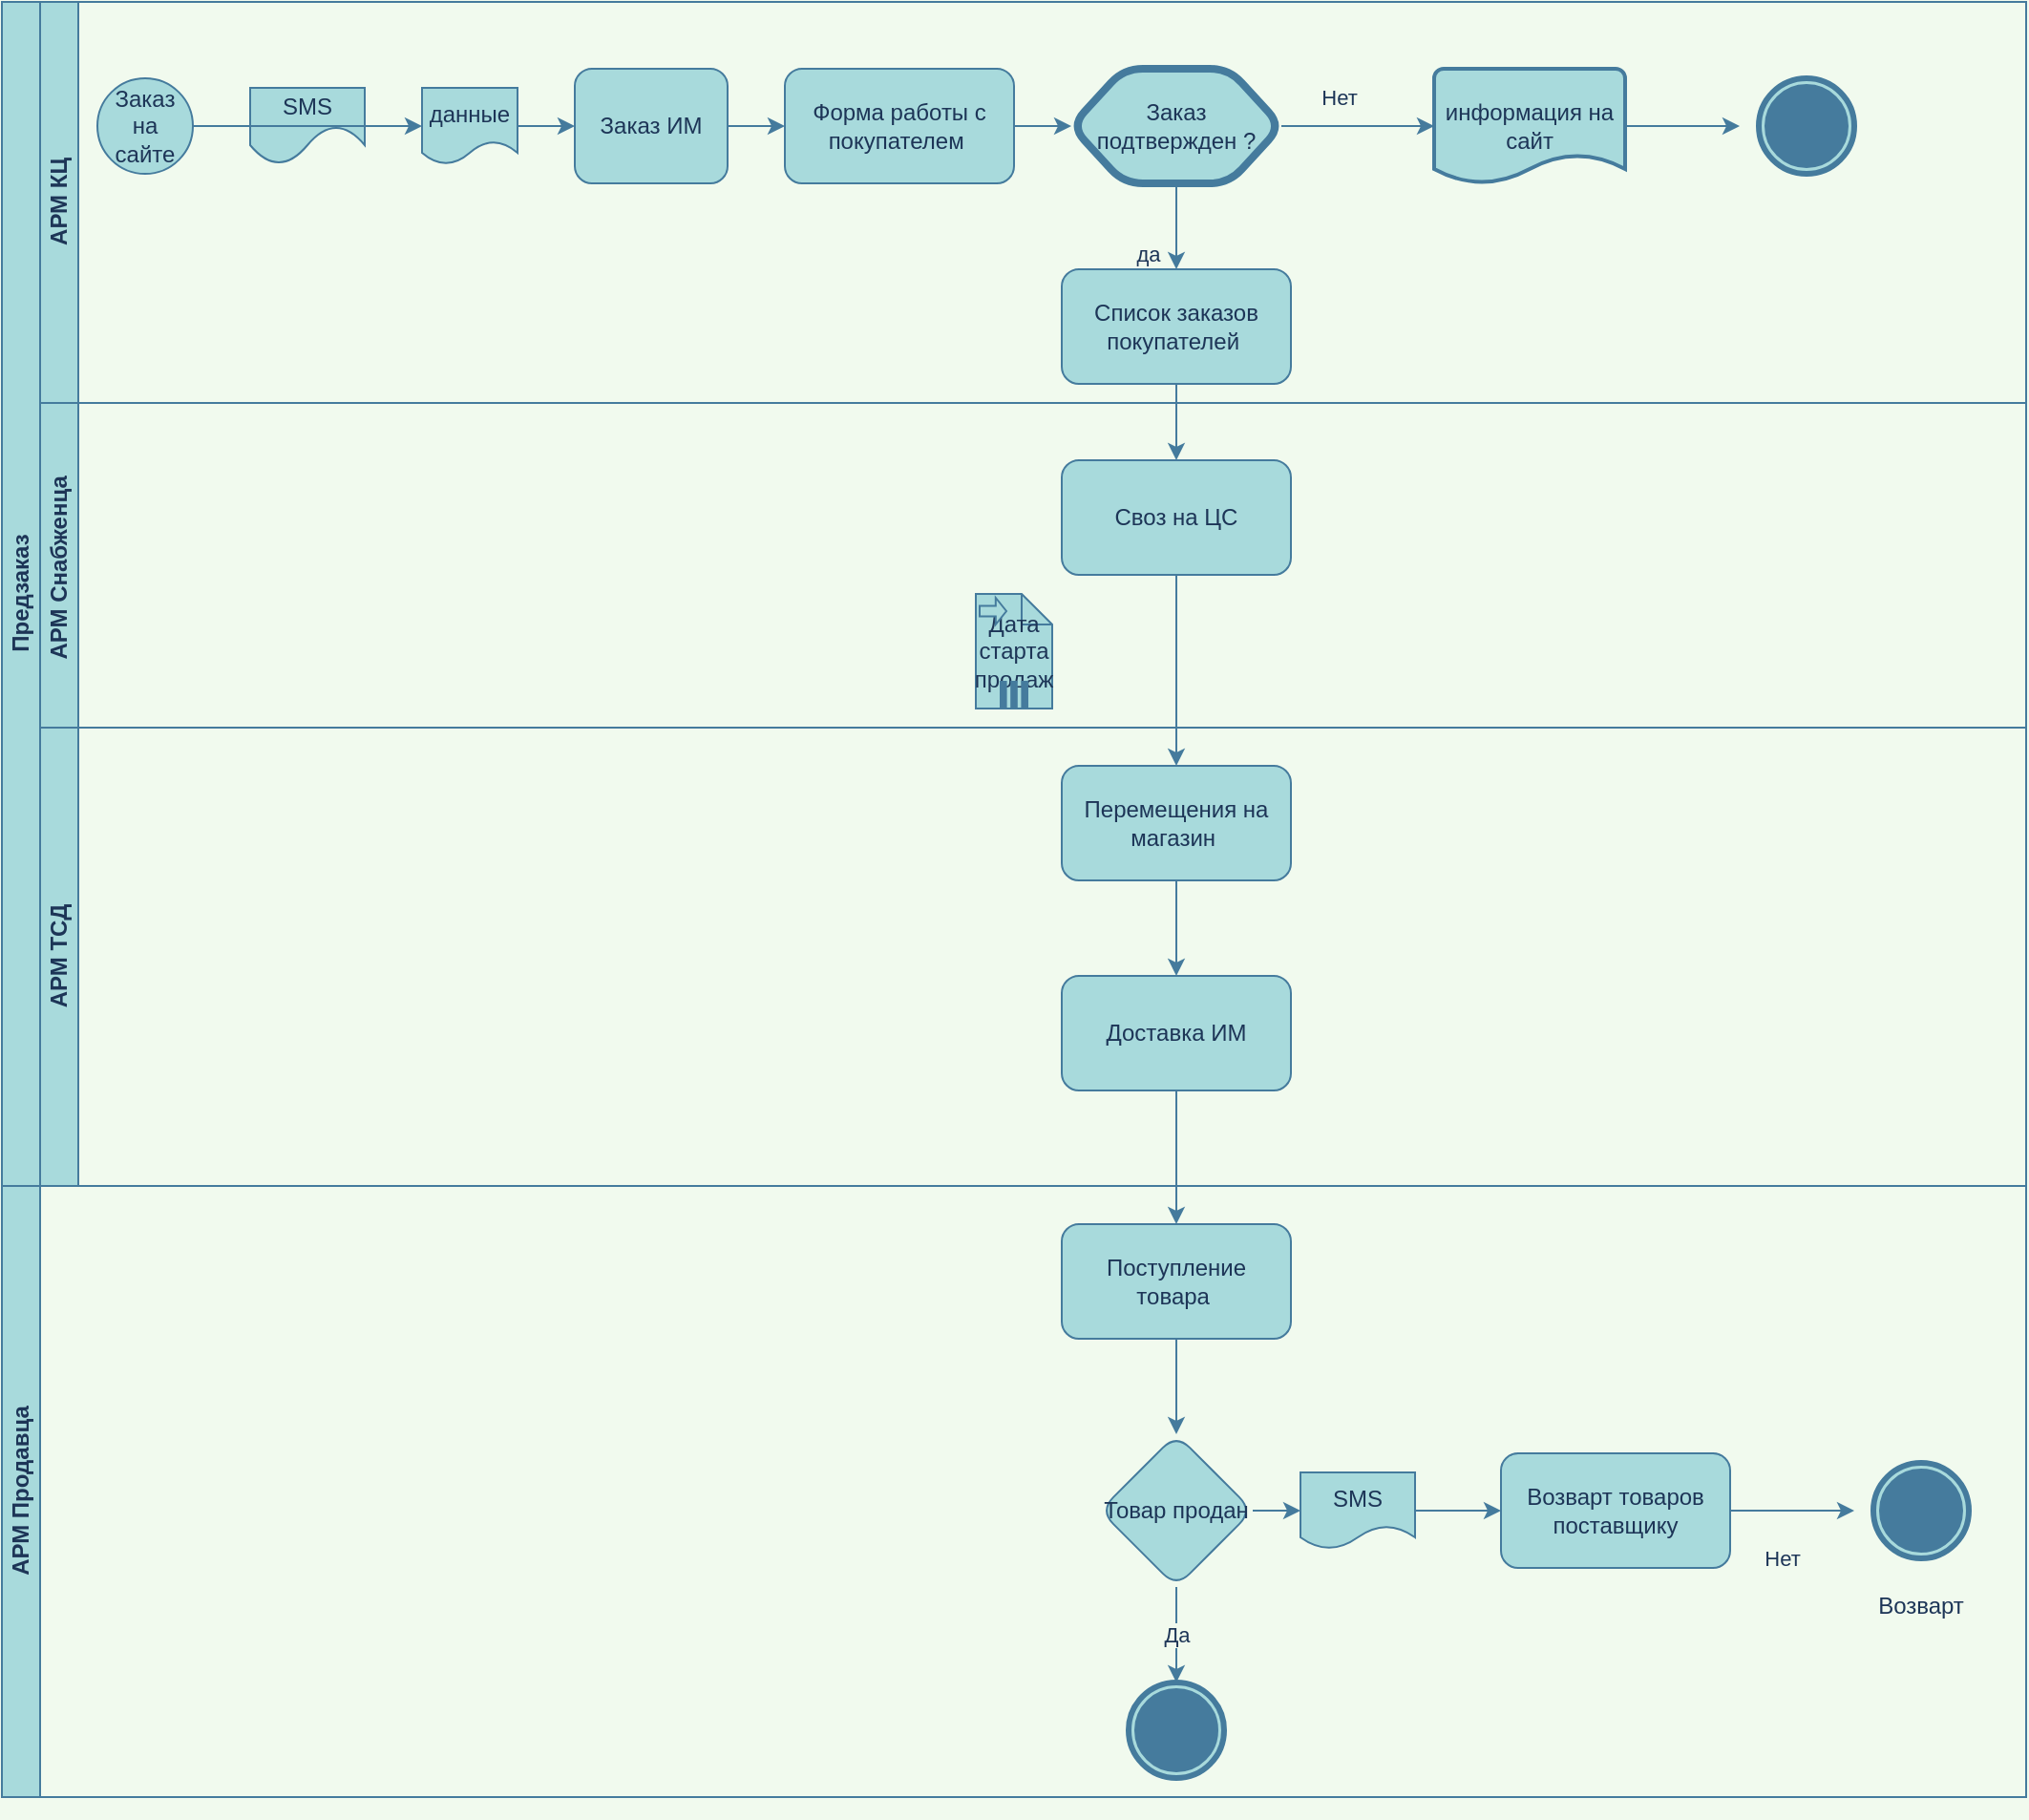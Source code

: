 <mxfile version="13.6.0" type="github">
  <diagram id="prtHgNgQTEPvFCAcTncT" name="Page-1">
    <mxGraphModel dx="609" dy="303" grid="1" gridSize="10" guides="1" tooltips="1" connect="1" arrows="1" fold="1" page="1" pageScale="1" pageWidth="827" pageHeight="1169" background="#F1FAEE" math="0" shadow="0">
      <root>
        <mxCell id="0" />
        <mxCell id="1" parent="0" />
        <mxCell id="dNxyNK7c78bLwvsdeMH5-19" value="Предзаказ&lt;br&gt;" style="swimlane;html=1;childLayout=stackLayout;resizeParent=1;resizeParentMax=0;horizontal=0;startSize=20;horizontalStack=0;fillColor=#A8DADC;strokeColor=#457B9D;fontColor=#1D3557;" parent="1" vertex="1">
          <mxGeometry x="110" y="200" width="1060" height="620" as="geometry">
            <mxRectangle x="80" y="120" width="30" height="80" as="alternateBounds" />
          </mxGeometry>
        </mxCell>
        <mxCell id="dNxyNK7c78bLwvsdeMH5-20" value="АРМ КЦ" style="swimlane;html=1;startSize=20;horizontal=0;fillColor=#A8DADC;strokeColor=#457B9D;fontColor=#1D3557;" parent="dNxyNK7c78bLwvsdeMH5-19" vertex="1">
          <mxGeometry x="20" width="1040" height="210" as="geometry" />
        </mxCell>
        <mxCell id="dNxyNK7c78bLwvsdeMH5-25" value="" style="edgeStyle=orthogonalEdgeStyle;rounded=0;orthogonalLoop=1;jettySize=auto;html=1;strokeColor=#457B9D;fontColor=#1D3557;labelBackgroundColor=#F1FAEE;" parent="dNxyNK7c78bLwvsdeMH5-20" source="l-QhswC7FGs499EKS-Dz-24" target="dNxyNK7c78bLwvsdeMH5-24" edge="1">
          <mxGeometry relative="1" as="geometry" />
        </mxCell>
        <mxCell id="l-QhswC7FGs499EKS-Dz-10" value="да" style="edgeStyle=orthogonalEdgeStyle;rounded=0;orthogonalLoop=1;jettySize=auto;html=1;entryX=0.5;entryY=0;entryDx=0;entryDy=0;strokeColor=#457B9D;fontColor=#1D3557;labelBackgroundColor=#F1FAEE;" parent="dNxyNK7c78bLwvsdeMH5-20" source="l-QhswC7FGs499EKS-Dz-3" target="l-QhswC7FGs499EKS-Dz-9" edge="1">
          <mxGeometry x="0.636" y="-15" relative="1" as="geometry">
            <mxPoint as="offset" />
          </mxGeometry>
        </mxCell>
        <mxCell id="t7CH6fMRdoAm_vhYNOzl-9" value="&lt;font color=&quot;#000000&quot;&gt;&lt;br&gt;&lt;/font&gt;" style="shape=mxgraph.bpmn.shape;html=1;verticalLabelPosition=bottom;verticalAlign=top;align=center;perimeter=ellipsePerimeter;outlineConnect=0;outline=end;symbol=terminate;rounded=0;sketch=0;fillColor=#A8DADC;strokeColor=#457B9D;fontColor=#1D3557;" vertex="1" parent="dNxyNK7c78bLwvsdeMH5-20">
          <mxGeometry x="900" y="40" width="50" height="50" as="geometry" />
        </mxCell>
        <mxCell id="dNxyNK7c78bLwvsdeMH5-24" value="Заказ ИМ" style="rounded=1;whiteSpace=wrap;html=1;fontFamily=Helvetica;fontSize=12;align=center;fillColor=#A8DADC;strokeColor=#457B9D;fontColor=#1D3557;" parent="dNxyNK7c78bLwvsdeMH5-20" vertex="1">
          <mxGeometry x="280" y="35" width="80" height="60" as="geometry" />
        </mxCell>
        <mxCell id="l-QhswC7FGs499EKS-Dz-3" value="Заказ подтвержден ?" style="shape=hexagon;html=1;whiteSpace=wrap;perimeter=hexagonPerimeter;strokeWidth=4;rounded=1;fillColor=#A8DADC;strokeColor=#457B9D;fontColor=#1D3557;" parent="dNxyNK7c78bLwvsdeMH5-20" vertex="1">
          <mxGeometry x="540" y="35" width="110" height="60" as="geometry" />
        </mxCell>
        <mxCell id="dNxyNK7c78bLwvsdeMH5-23" value="Заказ на сайте" style="ellipse;whiteSpace=wrap;html=1;fillColor=#A8DADC;strokeColor=#457B9D;fontColor=#1D3557;" parent="dNxyNK7c78bLwvsdeMH5-20" vertex="1">
          <mxGeometry x="30" y="40" width="50" height="50" as="geometry" />
        </mxCell>
        <mxCell id="l-QhswC7FGs499EKS-Dz-22" value="" style="endArrow=classic;html=1;entryX=0;entryY=0.5;entryDx=0;entryDy=0;strokeColor=#457B9D;fontColor=#1D3557;labelBackgroundColor=#F1FAEE;" parent="dNxyNK7c78bLwvsdeMH5-20" source="l-QhswC7FGs499EKS-Dz-81" target="l-QhswC7FGs499EKS-Dz-3" edge="1">
          <mxGeometry width="50" height="50" relative="1" as="geometry">
            <mxPoint x="120" y="-5" as="sourcePoint" />
            <mxPoint x="470.711" y="185" as="targetPoint" />
          </mxGeometry>
        </mxCell>
        <mxCell id="l-QhswC7FGs499EKS-Dz-7" style="edgeStyle=orthogonalEdgeStyle;rounded=0;orthogonalLoop=1;jettySize=auto;html=1;exitX=1;exitY=0.5;exitDx=0;exitDy=0;entryX=0;entryY=0.5;entryDx=0;entryDy=0;strokeColor=#457B9D;fontColor=#1D3557;labelBackgroundColor=#F1FAEE;" parent="dNxyNK7c78bLwvsdeMH5-20" edge="1">
          <mxGeometry relative="1" as="geometry">
            <mxPoint x="590" y="64.811" as="sourcePoint" />
            <mxPoint x="590" y="65" as="targetPoint" />
          </mxGeometry>
        </mxCell>
        <mxCell id="l-QhswC7FGs499EKS-Dz-8" value="Нет" style="edgeLabel;html=1;align=center;verticalAlign=middle;resizable=0;points=[];fontColor=#1D3557;labelBackgroundColor=#F1FAEE;" parent="l-QhswC7FGs499EKS-Dz-7" vertex="1" connectable="0">
          <mxGeometry x="-0.205" y="1" relative="1" as="geometry">
            <mxPoint x="89" y="-14.81" as="offset" />
          </mxGeometry>
        </mxCell>
        <mxCell id="l-QhswC7FGs499EKS-Dz-82" value="" style="endArrow=classic;html=1;strokeColor=#457B9D;fontColor=#1D3557;labelBackgroundColor=#F1FAEE;" parent="dNxyNK7c78bLwvsdeMH5-20" source="zD6_iEBNzpCxgIYbJEHy-22" edge="1">
          <mxGeometry width="50" height="50" relative="1" as="geometry">
            <mxPoint x="420" y="130" as="sourcePoint" />
            <mxPoint x="890" y="65" as="targetPoint" />
          </mxGeometry>
        </mxCell>
        <mxCell id="l-QhswC7FGs499EKS-Dz-87" value="" style="endArrow=classic;html=1;entryX=0;entryY=0.5;entryDx=0;entryDy=0;strokeColor=#457B9D;fontColor=#1D3557;labelBackgroundColor=#F1FAEE;" parent="dNxyNK7c78bLwvsdeMH5-20" source="dNxyNK7c78bLwvsdeMH5-24" target="l-QhswC7FGs499EKS-Dz-81" edge="1">
          <mxGeometry width="50" height="50" relative="1" as="geometry">
            <mxPoint x="360" y="255" as="sourcePoint" />
            <mxPoint x="560" y="255" as="targetPoint" />
          </mxGeometry>
        </mxCell>
        <mxCell id="l-QhswC7FGs499EKS-Dz-81" value="Форма работы с покупателем&amp;nbsp;" style="rounded=1;whiteSpace=wrap;html=1;sketch=0;fillColor=#A8DADC;strokeColor=#457B9D;fontColor=#1D3557;" parent="dNxyNK7c78bLwvsdeMH5-20" vertex="1">
          <mxGeometry x="390" y="35" width="120" height="60" as="geometry" />
        </mxCell>
        <mxCell id="l-QhswC7FGs499EKS-Dz-24" value="данные" style="shape=document;whiteSpace=wrap;html=1;boundedLbl=1;rounded=0;sketch=0;fillColor=#A8DADC;strokeColor=#457B9D;fontColor=#1D3557;" parent="dNxyNK7c78bLwvsdeMH5-20" vertex="1">
          <mxGeometry x="200" y="45" width="50" height="40" as="geometry" />
        </mxCell>
        <mxCell id="zD6_iEBNzpCxgIYbJEHy-22" value="информация на сайт" style="strokeWidth=2;html=1;shape=mxgraph.flowchart.document2;whiteSpace=wrap;size=0.25;fillColor=#A8DADC;strokeColor=#457B9D;fontColor=#1D3557;" parent="dNxyNK7c78bLwvsdeMH5-20" vertex="1">
          <mxGeometry x="730" y="35" width="100" height="60" as="geometry" />
        </mxCell>
        <mxCell id="zD6_iEBNzpCxgIYbJEHy-26" value="SMS" style="shape=document;whiteSpace=wrap;html=1;boundedLbl=1;rounded=0;sketch=0;fillColor=#A8DADC;strokeColor=#457B9D;fontColor=#1D3557;size=0.5;" parent="dNxyNK7c78bLwvsdeMH5-20" vertex="1">
          <mxGeometry x="110" y="45" width="60" height="40" as="geometry" />
        </mxCell>
        <mxCell id="l-QhswC7FGs499EKS-Dz-9" value="Список заказов покупателей&amp;nbsp;" style="rounded=1;whiteSpace=wrap;html=1;fillColor=#A8DADC;strokeColor=#457B9D;fontColor=#1D3557;" parent="dNxyNK7c78bLwvsdeMH5-20" vertex="1">
          <mxGeometry x="535" y="140" width="120" height="60" as="geometry" />
        </mxCell>
        <mxCell id="zD6_iEBNzpCxgIYbJEHy-25" value="" style="edgeStyle=orthogonalEdgeStyle;rounded=0;orthogonalLoop=1;jettySize=auto;html=1;strokeColor=#457B9D;fontColor=#1D3557;labelBackgroundColor=#F1FAEE;" parent="dNxyNK7c78bLwvsdeMH5-20" source="dNxyNK7c78bLwvsdeMH5-23" target="l-QhswC7FGs499EKS-Dz-24" edge="1">
          <mxGeometry relative="1" as="geometry">
            <mxPoint x="210" y="265.0" as="sourcePoint" />
            <mxPoint x="410" y="265.0" as="targetPoint" />
          </mxGeometry>
        </mxCell>
        <mxCell id="t7CH6fMRdoAm_vhYNOzl-7" value="" style="endArrow=classic;html=1;strokeColor=#457B9D;fontColor=#1D3557;labelBackgroundColor=#F1FAEE;" edge="1" parent="dNxyNK7c78bLwvsdeMH5-20" source="l-QhswC7FGs499EKS-Dz-3" target="zD6_iEBNzpCxgIYbJEHy-22">
          <mxGeometry width="50" height="50" relative="1" as="geometry">
            <mxPoint x="780" y="265" as="sourcePoint" />
            <mxPoint x="1020" y="265" as="targetPoint" />
          </mxGeometry>
        </mxCell>
        <mxCell id="dNxyNK7c78bLwvsdeMH5-21" value="АРМ Снабженца&amp;nbsp;" style="swimlane;html=1;startSize=20;horizontal=0;fillColor=#A8DADC;strokeColor=#457B9D;fontColor=#1D3557;" parent="dNxyNK7c78bLwvsdeMH5-19" vertex="1">
          <mxGeometry x="20" y="210" width="1040" height="170" as="geometry" />
        </mxCell>
        <mxCell id="l-QhswC7FGs499EKS-Dz-12" value="Своз на ЦС" style="whiteSpace=wrap;html=1;rounded=1;fillColor=#A8DADC;strokeColor=#457B9D;fontColor=#1D3557;" parent="dNxyNK7c78bLwvsdeMH5-21" vertex="1">
          <mxGeometry x="535" y="30" width="120" height="60" as="geometry" />
        </mxCell>
        <mxCell id="l-QhswC7FGs499EKS-Dz-88" value="Дата старта продаж" style="shape=note;whiteSpace=wrap;size=16;html=1;dropTarget=0;rounded=0;sketch=0;fillColor=#A8DADC;strokeColor=#457B9D;fontColor=#1D3557;" parent="dNxyNK7c78bLwvsdeMH5-21" vertex="1">
          <mxGeometry x="490" y="100" width="40" height="60" as="geometry" />
        </mxCell>
        <mxCell id="l-QhswC7FGs499EKS-Dz-89" value="" style="html=1;shape=singleArrow;arrowWidth=0.4;arrowSize=0.4;outlineConnect=0;fillColor=#A8DADC;strokeColor=#457B9D;fontColor=#1D3557;" parent="l-QhswC7FGs499EKS-Dz-88" vertex="1">
          <mxGeometry width="14" height="14" relative="1" as="geometry">
            <mxPoint x="2" y="2" as="offset" />
          </mxGeometry>
        </mxCell>
        <mxCell id="l-QhswC7FGs499EKS-Dz-90" value="" style="html=1;whiteSpace=wrap;shape=parallelMarker;outlineConnect=0;fillColor=#A8DADC;strokeColor=#457B9D;fontColor=#1D3557;" parent="l-QhswC7FGs499EKS-Dz-88" vertex="1">
          <mxGeometry x="0.5" y="1" width="14" height="14" relative="1" as="geometry">
            <mxPoint x="-7" y="-14" as="offset" />
          </mxGeometry>
        </mxCell>
        <mxCell id="l-QhswC7FGs499EKS-Dz-13" value="" style="edgeStyle=orthogonalEdgeStyle;rounded=0;orthogonalLoop=1;jettySize=auto;html=1;strokeColor=#457B9D;fontColor=#1D3557;labelBackgroundColor=#F1FAEE;" parent="dNxyNK7c78bLwvsdeMH5-19" source="l-QhswC7FGs499EKS-Dz-9" target="l-QhswC7FGs499EKS-Dz-12" edge="1">
          <mxGeometry relative="1" as="geometry" />
        </mxCell>
        <mxCell id="l-QhswC7FGs499EKS-Dz-15" value="" style="edgeStyle=orthogonalEdgeStyle;rounded=0;orthogonalLoop=1;jettySize=auto;html=1;strokeColor=#457B9D;fontColor=#1D3557;labelBackgroundColor=#F1FAEE;" parent="dNxyNK7c78bLwvsdeMH5-19" source="l-QhswC7FGs499EKS-Dz-12" target="l-QhswC7FGs499EKS-Dz-14" edge="1">
          <mxGeometry relative="1" as="geometry" />
        </mxCell>
        <mxCell id="dNxyNK7c78bLwvsdeMH5-22" value="АРМ ТСД" style="swimlane;html=1;startSize=20;horizontal=0;fillColor=#A8DADC;strokeColor=#457B9D;fontColor=#1D3557;" parent="dNxyNK7c78bLwvsdeMH5-19" vertex="1">
          <mxGeometry x="20" y="380" width="1040" height="240" as="geometry">
            <mxRectangle x="20" y="310" width="720" height="20" as="alternateBounds" />
          </mxGeometry>
        </mxCell>
        <mxCell id="l-QhswC7FGs499EKS-Dz-14" value="Перемещения на магазин&amp;nbsp;" style="whiteSpace=wrap;html=1;rounded=1;fillColor=#A8DADC;strokeColor=#457B9D;fontColor=#1D3557;" parent="dNxyNK7c78bLwvsdeMH5-22" vertex="1">
          <mxGeometry x="535" y="20" width="120" height="60" as="geometry" />
        </mxCell>
        <mxCell id="l-QhswC7FGs499EKS-Dz-93" value="Доставка ИМ" style="rounded=1;whiteSpace=wrap;html=1;sketch=0;fillColor=#A8DADC;strokeColor=#457B9D;fontColor=#1D3557;" parent="dNxyNK7c78bLwvsdeMH5-22" vertex="1">
          <mxGeometry x="535" y="130" width="120" height="60" as="geometry" />
        </mxCell>
        <mxCell id="t7CH6fMRdoAm_vhYNOzl-11" value="" style="endArrow=classic;html=1;strokeColor=#457B9D;fillColor=#A8DADC;fontColor=#1D3557;exitX=0.5;exitY=1;exitDx=0;exitDy=0;entryX=0.5;entryY=0;entryDx=0;entryDy=0;" edge="1" parent="dNxyNK7c78bLwvsdeMH5-22" source="l-QhswC7FGs499EKS-Dz-14" target="l-QhswC7FGs499EKS-Dz-93">
          <mxGeometry width="50" height="50" relative="1" as="geometry">
            <mxPoint x="430" y="100" as="sourcePoint" />
            <mxPoint x="480" y="50" as="targetPoint" />
          </mxGeometry>
        </mxCell>
        <mxCell id="l-QhswC7FGs499EKS-Dz-31" value="АРМ Продавца" style="swimlane;html=1;startSize=20;horizontal=0;fillColor=#A8DADC;strokeColor=#457B9D;fontColor=#1D3557;" parent="1" vertex="1">
          <mxGeometry x="110" y="820" width="1060" height="320" as="geometry">
            <mxRectangle y="310" width="30" height="170" as="alternateBounds" />
          </mxGeometry>
        </mxCell>
        <mxCell id="l-QhswC7FGs499EKS-Dz-41" style="edgeStyle=orthogonalEdgeStyle;curved=0;rounded=1;sketch=0;orthogonalLoop=1;jettySize=auto;html=1;strokeColor=#457B9D;fontColor=#1D3557;entryX=0;entryY=0.5;entryDx=0;entryDy=0;entryPerimeter=0;labelBackgroundColor=#F1FAEE;" parent="l-QhswC7FGs499EKS-Dz-31" source="t7CH6fMRdoAm_vhYNOzl-3" edge="1">
          <mxGeometry relative="1" as="geometry">
            <mxPoint x="970" y="170" as="targetPoint" />
          </mxGeometry>
        </mxCell>
        <mxCell id="l-QhswC7FGs499EKS-Dz-50" value="Да" style="edgeStyle=orthogonalEdgeStyle;curved=0;rounded=1;sketch=0;orthogonalLoop=1;jettySize=auto;html=1;strokeColor=#457B9D;fontColor=#1D3557;labelBackgroundColor=#F1FAEE;" parent="l-QhswC7FGs499EKS-Dz-31" source="l-QhswC7FGs499EKS-Dz-35" target="l-QhswC7FGs499EKS-Dz-49" edge="1">
          <mxGeometry relative="1" as="geometry" />
        </mxCell>
        <mxCell id="l-QhswC7FGs499EKS-Dz-43" value="Нет" style="edgeLabel;html=1;align=center;verticalAlign=middle;resizable=0;points=[];fontColor=#1D3557;labelBackgroundColor=#F1FAEE;" parent="l-QhswC7FGs499EKS-Dz-31" vertex="1" connectable="0">
          <mxGeometry x="900.001" y="-9.997" as="geometry">
            <mxPoint x="32" y="205" as="offset" />
          </mxGeometry>
        </mxCell>
        <mxCell id="l-QhswC7FGs499EKS-Dz-33" value="Поступление товара&amp;nbsp;" style="whiteSpace=wrap;html=1;rounded=1;fillColor=#A8DADC;strokeColor=#457B9D;fontColor=#1D3557;" parent="l-QhswC7FGs499EKS-Dz-31" vertex="1">
          <mxGeometry x="555" y="20" width="120" height="60" as="geometry" />
        </mxCell>
        <mxCell id="l-QhswC7FGs499EKS-Dz-35" value="Товар продан" style="rhombus;whiteSpace=wrap;html=1;rounded=1;fillColor=#A8DADC;strokeColor=#457B9D;fontColor=#1D3557;" parent="l-QhswC7FGs499EKS-Dz-31" vertex="1">
          <mxGeometry x="575" y="130" width="80" height="80" as="geometry" />
        </mxCell>
        <mxCell id="l-QhswC7FGs499EKS-Dz-80" value="" style="edgeStyle=orthogonalEdgeStyle;curved=0;rounded=1;sketch=0;orthogonalLoop=1;jettySize=auto;html=1;entryX=0.5;entryY=0;entryDx=0;entryDy=0;strokeColor=#457B9D;fontColor=#1D3557;labelBackgroundColor=#F1FAEE;" parent="l-QhswC7FGs499EKS-Dz-31" source="l-QhswC7FGs499EKS-Dz-33" target="l-QhswC7FGs499EKS-Dz-35" edge="1">
          <mxGeometry relative="1" as="geometry">
            <mxPoint x="490" y="890.0" as="sourcePoint" />
            <mxPoint x="595" y="170" as="targetPoint" />
          </mxGeometry>
        </mxCell>
        <mxCell id="l-QhswC7FGs499EKS-Dz-42" value="Возварт" style="text;html=1;strokeColor=none;fillColor=none;align=center;verticalAlign=middle;whiteSpace=wrap;rounded=0;sketch=0;fontColor=#1D3557;" parent="l-QhswC7FGs499EKS-Dz-31" vertex="1">
          <mxGeometry x="985" y="210" width="40" height="20" as="geometry" />
        </mxCell>
        <mxCell id="l-QhswC7FGs499EKS-Dz-49" value="&lt;font color=&quot;#000000&quot;&gt;&lt;br&gt;&lt;/font&gt;" style="shape=mxgraph.bpmn.shape;html=1;verticalLabelPosition=bottom;verticalAlign=top;align=center;perimeter=ellipsePerimeter;outlineConnect=0;outline=end;symbol=terminate;rounded=0;sketch=0;fillColor=#A8DADC;strokeColor=#457B9D;fontColor=#1D3557;" parent="l-QhswC7FGs499EKS-Dz-31" vertex="1">
          <mxGeometry x="590" y="260" width="50" height="50" as="geometry" />
        </mxCell>
        <mxCell id="l-QhswC7FGs499EKS-Dz-86" style="edgeStyle=orthogonalEdgeStyle;curved=0;rounded=1;sketch=0;orthogonalLoop=1;jettySize=auto;html=1;exitX=0.5;exitY=1;exitDx=0;exitDy=0;strokeColor=#457B9D;fontColor=#1D3557;labelBackgroundColor=#F1FAEE;" parent="l-QhswC7FGs499EKS-Dz-31" source="l-QhswC7FGs499EKS-Dz-33" target="l-QhswC7FGs499EKS-Dz-33" edge="1">
          <mxGeometry relative="1" as="geometry" />
        </mxCell>
        <mxCell id="t7CH6fMRdoAm_vhYNOzl-3" value="Возварт товаров поставщику" style="rounded=1;whiteSpace=wrap;html=1;fillColor=#A8DADC;strokeColor=#457B9D;fontColor=#1D3557;" vertex="1" parent="l-QhswC7FGs499EKS-Dz-31">
          <mxGeometry x="785" y="140" width="120" height="60" as="geometry" />
        </mxCell>
        <mxCell id="t7CH6fMRdoAm_vhYNOzl-4" style="edgeStyle=orthogonalEdgeStyle;curved=0;rounded=1;sketch=0;orthogonalLoop=1;jettySize=auto;html=1;strokeColor=#457B9D;fontColor=#1D3557;entryX=0;entryY=0.5;entryDx=0;entryDy=0;entryPerimeter=0;labelBackgroundColor=#F1FAEE;" edge="1" parent="l-QhswC7FGs499EKS-Dz-31" source="zD6_iEBNzpCxgIYbJEHy-28" target="t7CH6fMRdoAm_vhYNOzl-3">
          <mxGeometry relative="1" as="geometry">
            <mxPoint x="1100" y="1090" as="targetPoint" />
            <mxPoint x="765" y="1090" as="sourcePoint" />
          </mxGeometry>
        </mxCell>
        <mxCell id="t7CH6fMRdoAm_vhYNOzl-8" value="&lt;font color=&quot;#000000&quot;&gt;&lt;br&gt;&lt;/font&gt;" style="shape=mxgraph.bpmn.shape;html=1;verticalLabelPosition=bottom;verticalAlign=top;align=center;perimeter=ellipsePerimeter;outlineConnect=0;outline=end;symbol=terminate;rounded=0;sketch=0;fillColor=#A8DADC;strokeColor=#457B9D;fontColor=#1D3557;" vertex="1" parent="l-QhswC7FGs499EKS-Dz-31">
          <mxGeometry x="980" y="145" width="50" height="50" as="geometry" />
        </mxCell>
        <mxCell id="zD6_iEBNzpCxgIYbJEHy-28" value="SMS" style="shape=document;whiteSpace=wrap;html=1;boundedLbl=1;rounded=0;sketch=0;fillColor=#A8DADC;strokeColor=#457B9D;fontColor=#1D3557;" parent="l-QhswC7FGs499EKS-Dz-31" vertex="1">
          <mxGeometry x="680" y="150" width="60" height="40" as="geometry" />
        </mxCell>
        <mxCell id="t7CH6fMRdoAm_vhYNOzl-10" style="edgeStyle=orthogonalEdgeStyle;curved=0;rounded=1;sketch=0;orthogonalLoop=1;jettySize=auto;html=1;strokeColor=#457B9D;fontColor=#1D3557;entryX=0;entryY=0.5;entryDx=0;entryDy=0;entryPerimeter=0;labelBackgroundColor=#F1FAEE;" edge="1" parent="l-QhswC7FGs499EKS-Dz-31" source="l-QhswC7FGs499EKS-Dz-35" target="zD6_iEBNzpCxgIYbJEHy-28">
          <mxGeometry relative="1" as="geometry">
            <mxPoint x="890" y="990" as="targetPoint" />
            <mxPoint x="765" y="990" as="sourcePoint" />
          </mxGeometry>
        </mxCell>
        <mxCell id="l-QhswC7FGs499EKS-Dz-34" value="" style="edgeStyle=orthogonalEdgeStyle;curved=0;rounded=1;sketch=0;orthogonalLoop=1;jettySize=auto;html=1;strokeColor=#457B9D;fontColor=#1D3557;labelBackgroundColor=#F1FAEE;exitX=0.5;exitY=1;exitDx=0;exitDy=0;" parent="1" source="l-QhswC7FGs499EKS-Dz-93" target="l-QhswC7FGs499EKS-Dz-33" edge="1">
          <mxGeometry relative="1" as="geometry" />
        </mxCell>
      </root>
    </mxGraphModel>
  </diagram>
</mxfile>
